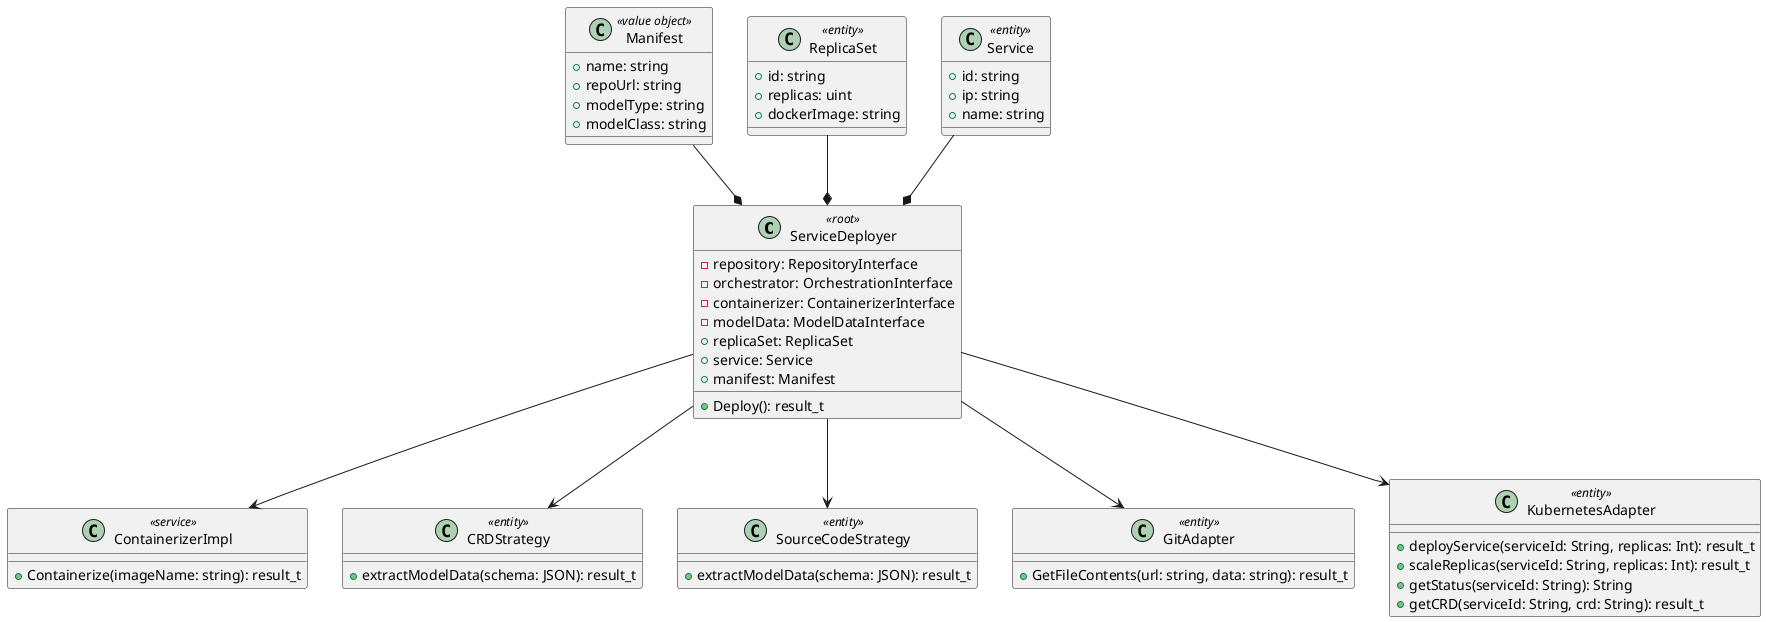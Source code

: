 @startuml
class ServiceDeployer <<root>> {
  -repository: RepositoryInterface
  -orchestrator: OrchestrationInterface
  -containerizer: ContainerizerInterface
  -modelData: ModelDataInterface
  +replicaSet: ReplicaSet
  +service: Service
  +manifest: Manifest
  +Deploy(): result_t
}

class ContainerizerImpl <<service>> {
  + Containerize(imageName: string): result_t
}

class CRDStrategy <<entity>> {
  + extractModelData(schema: JSON): result_t
}

class SourceCodeStrategy <<entity>> {
  + extractModelData(schema: JSON): result_t
}

class GitAdapter <<entity>> {
  + GetFileContents(url: string, data: string): result_t
}

class ReplicaSet <<entity>> {
  +id: string
  +replicas: uint
  +dockerImage: string
}

class Service <<entity>> {
  +id: string
  +ip: string
  +name: string
}

class Manifest <<value object>> {
  +name: string
  +repoUrl: string
  +modelType: string
  +modelClass: string
}

class KubernetesAdapter <<entity>> {
  + deployService(serviceId: String, replicas: Int): result_t
  + scaleReplicas(serviceId: String, replicas: Int): result_t
  + getStatus(serviceId: String): String
  + getCRD(serviceId: String, crd: String): result_t
}

ServiceDeployer *-up- Service
ServiceDeployer *-up- ReplicaSet
ServiceDeployer *-up- Manifest

ServiceDeployer --> ContainerizerImpl
ServiceDeployer --> CRDStrategy
ServiceDeployer --> SourceCodeStrategy
ServiceDeployer --> GitAdapter
ServiceDeployer --> KubernetesAdapter
@enduml
